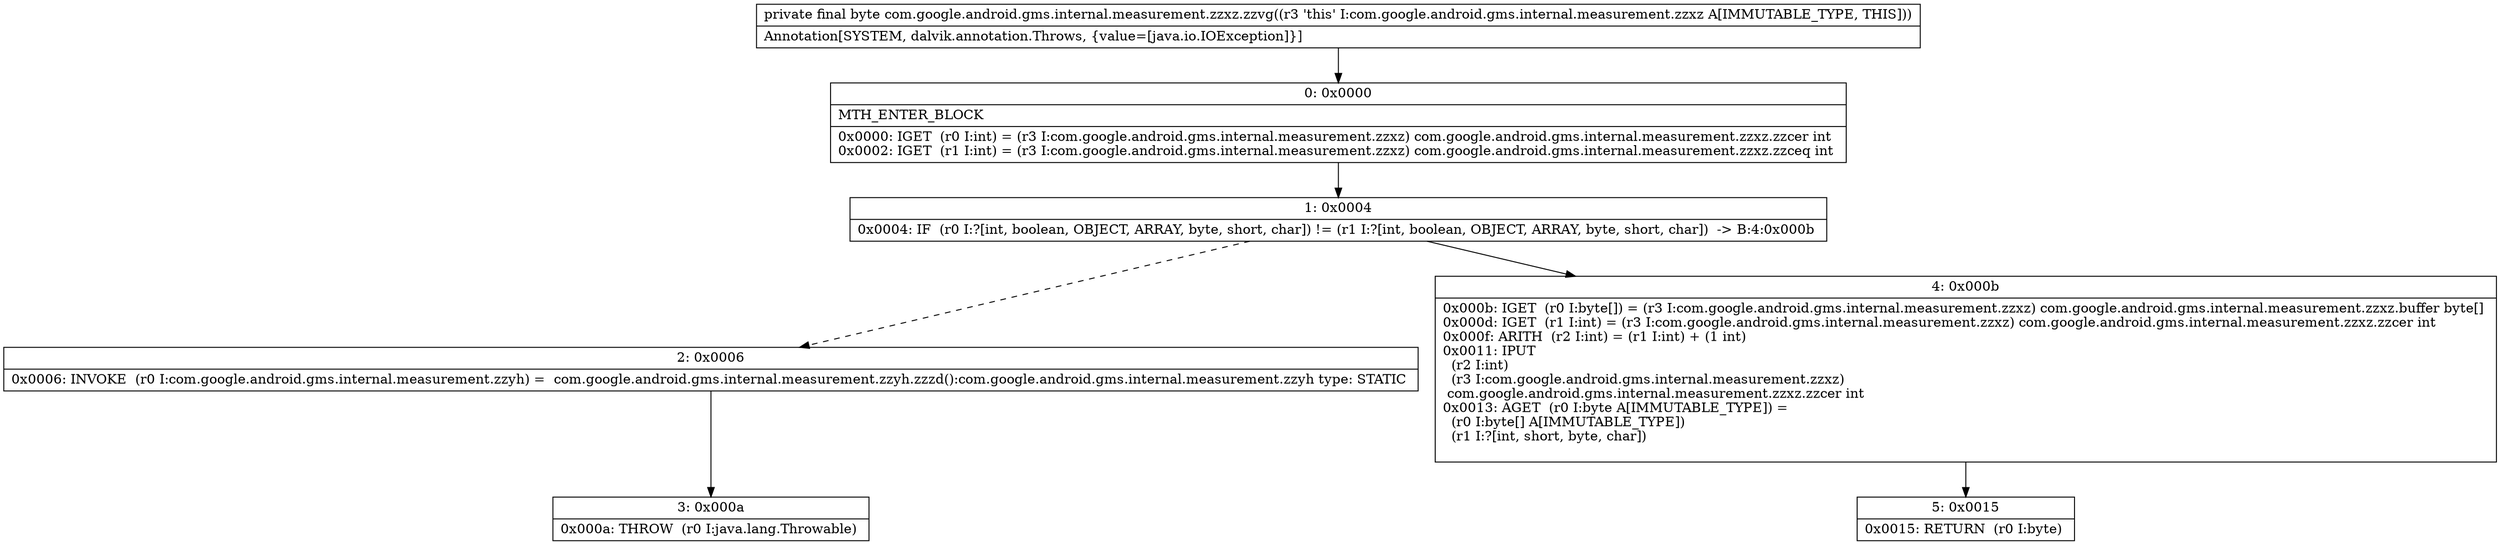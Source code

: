 digraph "CFG forcom.google.android.gms.internal.measurement.zzxz.zzvg()B" {
Node_0 [shape=record,label="{0\:\ 0x0000|MTH_ENTER_BLOCK\l|0x0000: IGET  (r0 I:int) = (r3 I:com.google.android.gms.internal.measurement.zzxz) com.google.android.gms.internal.measurement.zzxz.zzcer int \l0x0002: IGET  (r1 I:int) = (r3 I:com.google.android.gms.internal.measurement.zzxz) com.google.android.gms.internal.measurement.zzxz.zzceq int \l}"];
Node_1 [shape=record,label="{1\:\ 0x0004|0x0004: IF  (r0 I:?[int, boolean, OBJECT, ARRAY, byte, short, char]) != (r1 I:?[int, boolean, OBJECT, ARRAY, byte, short, char])  \-\> B:4:0x000b \l}"];
Node_2 [shape=record,label="{2\:\ 0x0006|0x0006: INVOKE  (r0 I:com.google.android.gms.internal.measurement.zzyh) =  com.google.android.gms.internal.measurement.zzyh.zzzd():com.google.android.gms.internal.measurement.zzyh type: STATIC \l}"];
Node_3 [shape=record,label="{3\:\ 0x000a|0x000a: THROW  (r0 I:java.lang.Throwable) \l}"];
Node_4 [shape=record,label="{4\:\ 0x000b|0x000b: IGET  (r0 I:byte[]) = (r3 I:com.google.android.gms.internal.measurement.zzxz) com.google.android.gms.internal.measurement.zzxz.buffer byte[] \l0x000d: IGET  (r1 I:int) = (r3 I:com.google.android.gms.internal.measurement.zzxz) com.google.android.gms.internal.measurement.zzxz.zzcer int \l0x000f: ARITH  (r2 I:int) = (r1 I:int) + (1 int) \l0x0011: IPUT  \l  (r2 I:int)\l  (r3 I:com.google.android.gms.internal.measurement.zzxz)\l com.google.android.gms.internal.measurement.zzxz.zzcer int \l0x0013: AGET  (r0 I:byte A[IMMUTABLE_TYPE]) = \l  (r0 I:byte[] A[IMMUTABLE_TYPE])\l  (r1 I:?[int, short, byte, char])\l \l}"];
Node_5 [shape=record,label="{5\:\ 0x0015|0x0015: RETURN  (r0 I:byte) \l}"];
MethodNode[shape=record,label="{private final byte com.google.android.gms.internal.measurement.zzxz.zzvg((r3 'this' I:com.google.android.gms.internal.measurement.zzxz A[IMMUTABLE_TYPE, THIS]))  | Annotation[SYSTEM, dalvik.annotation.Throws, \{value=[java.io.IOException]\}]\l}"];
MethodNode -> Node_0;
Node_0 -> Node_1;
Node_1 -> Node_2[style=dashed];
Node_1 -> Node_4;
Node_2 -> Node_3;
Node_4 -> Node_5;
}

